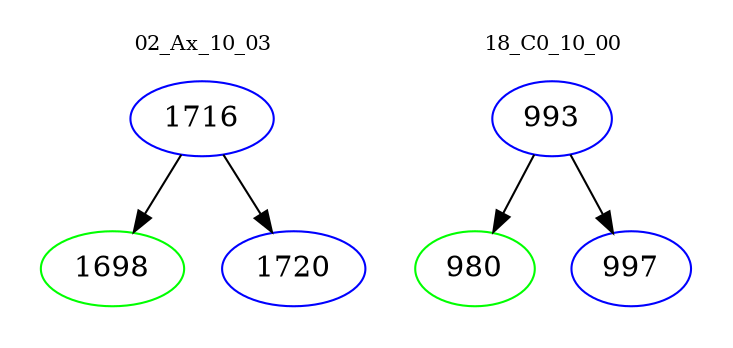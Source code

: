 digraph{
subgraph cluster_0 {
color = white
label = "02_Ax_10_03";
fontsize=10;
T0_1716 [label="1716", color="blue"]
T0_1716 -> T0_1698 [color="black"]
T0_1698 [label="1698", color="green"]
T0_1716 -> T0_1720 [color="black"]
T0_1720 [label="1720", color="blue"]
}
subgraph cluster_1 {
color = white
label = "18_C0_10_00";
fontsize=10;
T1_993 [label="993", color="blue"]
T1_993 -> T1_980 [color="black"]
T1_980 [label="980", color="green"]
T1_993 -> T1_997 [color="black"]
T1_997 [label="997", color="blue"]
}
}
